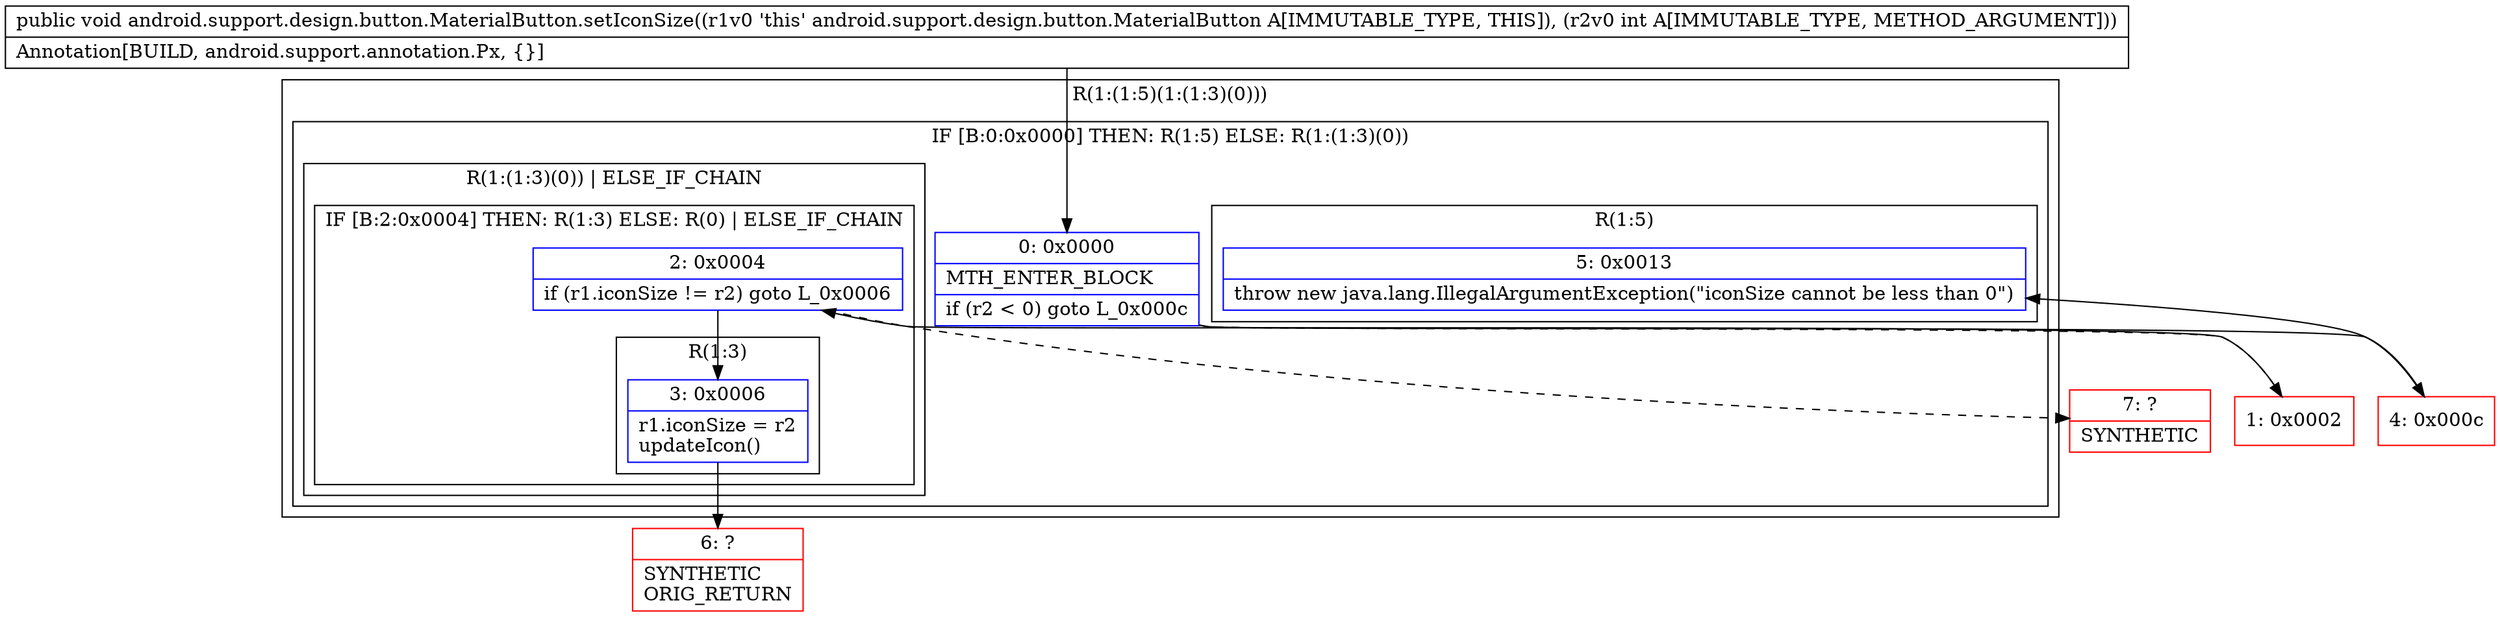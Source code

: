 digraph "CFG forandroid.support.design.button.MaterialButton.setIconSize(I)V" {
subgraph cluster_Region_55957467 {
label = "R(1:(1:5)(1:(1:3)(0)))";
node [shape=record,color=blue];
subgraph cluster_IfRegion_1014051319 {
label = "IF [B:0:0x0000] THEN: R(1:5) ELSE: R(1:(1:3)(0))";
node [shape=record,color=blue];
Node_0 [shape=record,label="{0\:\ 0x0000|MTH_ENTER_BLOCK\l|if (r2 \< 0) goto L_0x000c\l}"];
subgraph cluster_Region_1327834337 {
label = "R(1:5)";
node [shape=record,color=blue];
Node_5 [shape=record,label="{5\:\ 0x0013|throw new java.lang.IllegalArgumentException(\"iconSize cannot be less than 0\")\l}"];
}
subgraph cluster_Region_1050401434 {
label = "R(1:(1:3)(0)) | ELSE_IF_CHAIN\l";
node [shape=record,color=blue];
subgraph cluster_IfRegion_324876701 {
label = "IF [B:2:0x0004] THEN: R(1:3) ELSE: R(0) | ELSE_IF_CHAIN\l";
node [shape=record,color=blue];
Node_2 [shape=record,label="{2\:\ 0x0004|if (r1.iconSize != r2) goto L_0x0006\l}"];
subgraph cluster_Region_638995592 {
label = "R(1:3)";
node [shape=record,color=blue];
Node_3 [shape=record,label="{3\:\ 0x0006|r1.iconSize = r2\lupdateIcon()\l}"];
}
subgraph cluster_Region_1081243271 {
label = "R(0)";
node [shape=record,color=blue];
}
}
}
}
}
Node_1 [shape=record,color=red,label="{1\:\ 0x0002}"];
Node_4 [shape=record,color=red,label="{4\:\ 0x000c}"];
Node_6 [shape=record,color=red,label="{6\:\ ?|SYNTHETIC\lORIG_RETURN\l}"];
Node_7 [shape=record,color=red,label="{7\:\ ?|SYNTHETIC\l}"];
MethodNode[shape=record,label="{public void android.support.design.button.MaterialButton.setIconSize((r1v0 'this' android.support.design.button.MaterialButton A[IMMUTABLE_TYPE, THIS]), (r2v0 int A[IMMUTABLE_TYPE, METHOD_ARGUMENT]))  | Annotation[BUILD, android.support.annotation.Px, \{\}]\l}"];
MethodNode -> Node_0;
Node_0 -> Node_1[style=dashed];
Node_0 -> Node_4;
Node_2 -> Node_3;
Node_2 -> Node_7[style=dashed];
Node_3 -> Node_6;
Node_1 -> Node_2;
Node_4 -> Node_5;
}

